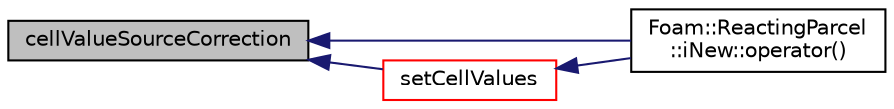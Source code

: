 digraph "cellValueSourceCorrection"
{
  bgcolor="transparent";
  edge [fontname="Helvetica",fontsize="10",labelfontname="Helvetica",labelfontsize="10"];
  node [fontname="Helvetica",fontsize="10",shape=record];
  rankdir="LR";
  Node410 [label="cellValueSourceCorrection",height=0.2,width=0.4,color="black", fillcolor="grey75", style="filled", fontcolor="black"];
  Node410 -> Node411 [dir="back",color="midnightblue",fontsize="10",style="solid",fontname="Helvetica"];
  Node411 [label="Foam::ReactingParcel\l::iNew::operator()",height=0.2,width=0.4,color="black",URL="$a25061.html#a15eb768830b48a3c63e17509ffb8febb"];
  Node410 -> Node412 [dir="back",color="midnightblue",fontsize="10",style="solid",fontname="Helvetica"];
  Node412 [label="setCellValues",height=0.2,width=0.4,color="red",URL="$a25049.html#ad8f8e29c218563cbc811689b2b2ddb28",tooltip="Set cell values. "];
  Node412 -> Node411 [dir="back",color="midnightblue",fontsize="10",style="solid",fontname="Helvetica"];
}
